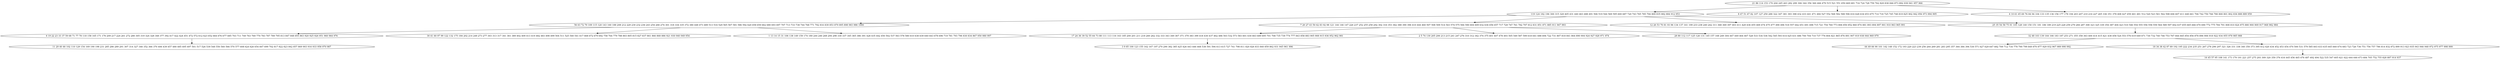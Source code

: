 digraph true_tree {
	"0" -> "1"
	"1" -> "2"
	"1" -> "3"
	"1" -> "4"
	"0" -> "5"
	"2" -> "6"
	"2" -> "7"
	"3" -> "8"
	"1" -> "9"
	"3" -> "10"
	"9" -> "11"
	"6" -> "12"
	"2" -> "13"
	"11" -> "14"
	"8" -> "15"
	"11" -> "16"
	"0" -> "17"
	"16" -> "18"
	"3" -> "19"
	"0" [label="21 86 114 153 170 204 245 263 282 299 306 344 356 360 466 479 515 521 551 650 669 681 716 724 728 759 762 829 838 846 873 892 939 941 957 966"];
	"1" [label="119 124 182 196 300 315 329 405 431 440 463 488 491 506 519 544 569 595 600 687 720 743 765 785 794 809 835 882 884 912 953"];
	"2" [label="56 63 72 79 109 115 120 143 160 188 208 212 229 230 232 236 243 254 266 274 301 318 334 335 372 380 448 473 489 513 516 529 565 567 581 586 592 620 658 659 662 680 693 697 707 713 733 738 744 768 771 792 816 839 853 879 895 898 983 986 1000"];
	"3" [label="7 20 27 43 50 62 83 92 98 121 144 146 147 226 237 252 255 258 292 302 316 353 362 388 390 396 410 444 460 507 508 509 514 543 574 575 584 590 604 609 632 636 656 657 717 729 747 761 782 797 812 831 851 871 885 911 947 993"];
	"4" [label="12 26 53 70 81 93 96 134 137 161 199 233 238 240 242 311 368 369 397 403 411 429 436 455 469 474 475 477 490 496 518 557 642 651 691 698 715 721 754 760 773 806 850 852 860 874 881 893 894 897 901 910 963 965 991"];
	"5" [label="8 47 51 67 82 107 127 250 288 322 347 381 393 398 432 433 441 471 484 527 552 568 582 588 596 616 628 634 653 675 714 718 725 745 748 819 825 902 942 956 973 994 995"];
	"6" [label="6 19 22 23 33 37 59 68 71 77 78 118 158 165 171 176 209 217 224 261 272 280 305 319 324 328 348 377 392 417 422 424 451 472 572 612 623 652 664 676 677 685 703 711 749 763 769 770 783 787 789 795 813 847 848 855 863 920 925 926 951 960 964 976"];
	"7" [label="30 41 60 97 99 122 132 175 184 202 214 248 273 277 303 313 317 341 361 389 402 409 413 419 482 483 498 499 504 511 525 540 541 617 668 672 679 692 758 764 779 788 803 805 815 827 837 861 866 868 886 921 930 940 949 954"];
	"8" [label="17 24 36 39 52 55 64 73 88 111 113 116 163 185 200 201 211 218 260 262 332 333 343 349 367 371 379 383 399 418 430 437 462 486 503 532 573 583 601 630 663 689 695 701 708 735 739 774 777 843 858 883 905 908 915 936 952 962 981"];
	"9" [label="25 35 54 58 75 91 105 128 140 150 151 181 186 189 219 225 228 259 279 284 287 308 323 325 339 354 387 404 423 510 546 554 555 556 558 559 564 589 597 602 637 655 665 666 670 690 772 775 784 791 808 810 824 875 880 900 909 917 968 982 984"];
	"10" [label="2 5 74 130 205 206 213 215 241 247 276 310 312 342 374 375 401 407 478 493 505 549 587 599 618 641 688 694 722 731 807 818 841 864 890 904 924 927 928 971 974"];
	"11" [label="32 48 103 139 164 166 183 187 253 271 355 358 363 400 414 415 421 438 458 524 553 576 619 649 671 730 732 740 746 753 767 844 845 854 856 878 896 906 918 922 934 955 978 985 988"];
	"12" [label="11 29 40 46 102 110 129 154 169 190 198 231 285 286 289 291 307 314 327 346 352 366 370 406 439 457 480 485 495 497 501 517 526 539 548 550 560 566 570 577 608 624 626 654 667 699 702 817 822 823 842 857 869 903 916 933 958 970 987"];
	"13" [label="1 13 14 15 31 106 138 149 159 174 180 244 246 268 294 298 330 337 345 365 386 391 428 435 442 450 502 537 563 578 580 610 638 639 640 643 678 696 719 781 793 796 830 834 867 950 980 997"];
	"14" [label="44 49 66 90 101 142 148 152 172 193 220 223 239 256 264 269 281 283 295 357 364 384 394 530 571 627 629 647 682 709 712 734 778 790 799 849 870 877 929 932 967 989 990 992"];
	"15" [label="3 9 85 100 123 155 162 167 197 270 290 382 385 425 426 443 446 468 538 591 594 613 615 727 741 798 811 820 826 833 840 859 862 931 945 961 996"];
	"16" [label="18 34 38 42 87 89 192 195 222 234 235 251 267 278 296 297 321 326 331 338 340 350 373 395 412 420 434 452 453 454 470 500 531 579 585 603 633 635 645 660 674 683 723 726 736 751 756 757 786 814 832 872 899 913 923 935 943 946 948 972 975 977 998 999"];
	"17" [label="4 10 61 65 69 76 84 94 104 133 135 136 156 177 178 194 203 207 210 216 227 265 336 351 378 408 427 459 461 481 512 520 523 561 562 598 606 607 611 648 661 706 742 750 766 780 800 801 802 836 888 889 959"];
	"18" [label="16 45 57 95 108 141 173 179 191 221 257 275 293 309 320 359 376 416 445 456 465 476 487 492 494 522 535 547 605 621 622 644 646 673 684 705 752 755 828 887 914 937"];
	"19" [label="28 80 112 117 125 126 131 145 157 168 249 304 447 449 464 467 528 533 534 536 542 545 593 614 625 631 686 700 704 710 737 776 804 821 865 876 891 907 919 938 944 969 979"];
}
